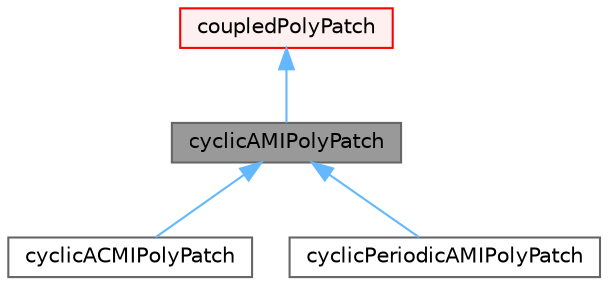 digraph "cyclicAMIPolyPatch"
{
 // LATEX_PDF_SIZE
  bgcolor="transparent";
  edge [fontname=Helvetica,fontsize=10,labelfontname=Helvetica,labelfontsize=10];
  node [fontname=Helvetica,fontsize=10,shape=box,height=0.2,width=0.4];
  Node1 [id="Node000001",label="cyclicAMIPolyPatch",height=0.2,width=0.4,color="gray40", fillcolor="grey60", style="filled", fontcolor="black",tooltip="Cyclic patch for Arbitrary Mesh Interface (AMI)"];
  Node2 -> Node1 [id="edge1_Node000001_Node000002",dir="back",color="steelblue1",style="solid",tooltip=" "];
  Node2 [id="Node000002",label="coupledPolyPatch",height=0.2,width=0.4,color="red", fillcolor="#FFF0F0", style="filled",URL="$classFoam_1_1coupledPolyPatch.html",tooltip="The coupledPolyPatch is an abstract base class for patches that couple regions of the computational d..."];
  Node1 -> Node8 [id="edge2_Node000001_Node000008",dir="back",color="steelblue1",style="solid",tooltip=" "];
  Node8 [id="Node000008",label="cyclicACMIPolyPatch",height=0.2,width=0.4,color="gray40", fillcolor="white", style="filled",URL="$classFoam_1_1cyclicACMIPolyPatch.html",tooltip="Cyclic patch for Arbitrarily Coupled Mesh Interface (ACMI)."];
  Node1 -> Node9 [id="edge3_Node000001_Node000009",dir="back",color="steelblue1",style="solid",tooltip=" "];
  Node9 [id="Node000009",label="cyclicPeriodicAMIPolyPatch",height=0.2,width=0.4,color="gray40", fillcolor="white", style="filled",URL="$classFoam_1_1cyclicPeriodicAMIPolyPatch.html",tooltip="Cyclic patch for periodic Arbitrary Mesh Interface (AMI)"];
}
